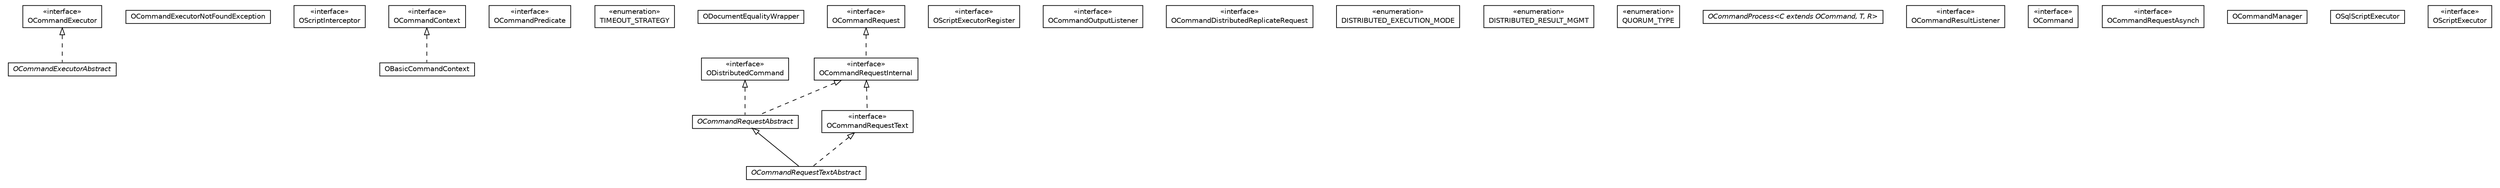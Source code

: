 #!/usr/local/bin/dot
#
# Class diagram 
# Generated by UMLGraph version R5_6-24-gf6e263 (http://www.umlgraph.org/)
#

digraph G {
	edge [fontname="Helvetica",fontsize=10,labelfontname="Helvetica",labelfontsize=10];
	node [fontname="Helvetica",fontsize=10,shape=plaintext];
	nodesep=0.25;
	ranksep=0.5;
	// com.orientechnologies.orient.core.command.OCommandExecutor
	c163363 [label=<<table title="com.orientechnologies.orient.core.command.OCommandExecutor" border="0" cellborder="1" cellspacing="0" cellpadding="2" port="p" href="./OCommandExecutor.html">
		<tr><td><table border="0" cellspacing="0" cellpadding="1">
<tr><td align="center" balign="center"> &#171;interface&#187; </td></tr>
<tr><td align="center" balign="center"> OCommandExecutor </td></tr>
		</table></td></tr>
		</table>>, URL="./OCommandExecutor.html", fontname="Helvetica", fontcolor="black", fontsize=10.0];
	// com.orientechnologies.orient.core.command.OCommandExecutorNotFoundException
	c163364 [label=<<table title="com.orientechnologies.orient.core.command.OCommandExecutorNotFoundException" border="0" cellborder="1" cellspacing="0" cellpadding="2" port="p" href="./OCommandExecutorNotFoundException.html">
		<tr><td><table border="0" cellspacing="0" cellpadding="1">
<tr><td align="center" balign="center"> OCommandExecutorNotFoundException </td></tr>
		</table></td></tr>
		</table>>, URL="./OCommandExecutorNotFoundException.html", fontname="Helvetica", fontcolor="black", fontsize=10.0];
	// com.orientechnologies.orient.core.command.OScriptInterceptor
	c163365 [label=<<table title="com.orientechnologies.orient.core.command.OScriptInterceptor" border="0" cellborder="1" cellspacing="0" cellpadding="2" port="p" href="./OScriptInterceptor.html">
		<tr><td><table border="0" cellspacing="0" cellpadding="1">
<tr><td align="center" balign="center"> &#171;interface&#187; </td></tr>
<tr><td align="center" balign="center"> OScriptInterceptor </td></tr>
		</table></td></tr>
		</table>>, URL="./OScriptInterceptor.html", fontname="Helvetica", fontcolor="black", fontsize=10.0];
	// com.orientechnologies.orient.core.command.OBasicCommandContext
	c163366 [label=<<table title="com.orientechnologies.orient.core.command.OBasicCommandContext" border="0" cellborder="1" cellspacing="0" cellpadding="2" port="p" href="./OBasicCommandContext.html">
		<tr><td><table border="0" cellspacing="0" cellpadding="1">
<tr><td align="center" balign="center"> OBasicCommandContext </td></tr>
		</table></td></tr>
		</table>>, URL="./OBasicCommandContext.html", fontname="Helvetica", fontcolor="black", fontsize=10.0];
	// com.orientechnologies.orient.core.command.OCommandPredicate
	c163367 [label=<<table title="com.orientechnologies.orient.core.command.OCommandPredicate" border="0" cellborder="1" cellspacing="0" cellpadding="2" port="p" href="./OCommandPredicate.html">
		<tr><td><table border="0" cellspacing="0" cellpadding="1">
<tr><td align="center" balign="center"> &#171;interface&#187; </td></tr>
<tr><td align="center" balign="center"> OCommandPredicate </td></tr>
		</table></td></tr>
		</table>>, URL="./OCommandPredicate.html", fontname="Helvetica", fontcolor="black", fontsize=10.0];
	// com.orientechnologies.orient.core.command.OCommandContext
	c163368 [label=<<table title="com.orientechnologies.orient.core.command.OCommandContext" border="0" cellborder="1" cellspacing="0" cellpadding="2" port="p" href="./OCommandContext.html">
		<tr><td><table border="0" cellspacing="0" cellpadding="1">
<tr><td align="center" balign="center"> &#171;interface&#187; </td></tr>
<tr><td align="center" balign="center"> OCommandContext </td></tr>
		</table></td></tr>
		</table>>, URL="./OCommandContext.html", fontname="Helvetica", fontcolor="black", fontsize=10.0];
	// com.orientechnologies.orient.core.command.OCommandContext.TIMEOUT_STRATEGY
	c163369 [label=<<table title="com.orientechnologies.orient.core.command.OCommandContext.TIMEOUT_STRATEGY" border="0" cellborder="1" cellspacing="0" cellpadding="2" port="p" href="./OCommandContext.TIMEOUT_STRATEGY.html">
		<tr><td><table border="0" cellspacing="0" cellpadding="1">
<tr><td align="center" balign="center"> &#171;enumeration&#187; </td></tr>
<tr><td align="center" balign="center"> TIMEOUT_STRATEGY </td></tr>
		</table></td></tr>
		</table>>, URL="./OCommandContext.TIMEOUT_STRATEGY.html", fontname="Helvetica", fontcolor="black", fontsize=10.0];
	// com.orientechnologies.orient.core.command.ODocumentEqualityWrapper
	c163370 [label=<<table title="com.orientechnologies.orient.core.command.ODocumentEqualityWrapper" border="0" cellborder="1" cellspacing="0" cellpadding="2" port="p" href="./ODocumentEqualityWrapper.html">
		<tr><td><table border="0" cellspacing="0" cellpadding="1">
<tr><td align="center" balign="center"> ODocumentEqualityWrapper </td></tr>
		</table></td></tr>
		</table>>, URL="./ODocumentEqualityWrapper.html", fontname="Helvetica", fontcolor="black", fontsize=10.0];
	// com.orientechnologies.orient.core.command.OCommandRequestInternal
	c163371 [label=<<table title="com.orientechnologies.orient.core.command.OCommandRequestInternal" border="0" cellborder="1" cellspacing="0" cellpadding="2" port="p" href="./OCommandRequestInternal.html">
		<tr><td><table border="0" cellspacing="0" cellpadding="1">
<tr><td align="center" balign="center"> &#171;interface&#187; </td></tr>
<tr><td align="center" balign="center"> OCommandRequestInternal </td></tr>
		</table></td></tr>
		</table>>, URL="./OCommandRequestInternal.html", fontname="Helvetica", fontcolor="black", fontsize=10.0];
	// com.orientechnologies.orient.core.command.OCommandRequestAbstract
	c163372 [label=<<table title="com.orientechnologies.orient.core.command.OCommandRequestAbstract" border="0" cellborder="1" cellspacing="0" cellpadding="2" port="p" href="./OCommandRequestAbstract.html">
		<tr><td><table border="0" cellspacing="0" cellpadding="1">
<tr><td align="center" balign="center"><font face="Helvetica-Oblique"> OCommandRequestAbstract </font></td></tr>
		</table></td></tr>
		</table>>, URL="./OCommandRequestAbstract.html", fontname="Helvetica", fontcolor="black", fontsize=10.0];
	// com.orientechnologies.orient.core.command.OScriptExecutorRegister
	c163373 [label=<<table title="com.orientechnologies.orient.core.command.OScriptExecutorRegister" border="0" cellborder="1" cellspacing="0" cellpadding="2" port="p" href="./OScriptExecutorRegister.html">
		<tr><td><table border="0" cellspacing="0" cellpadding="1">
<tr><td align="center" balign="center"> &#171;interface&#187; </td></tr>
<tr><td align="center" balign="center"> OScriptExecutorRegister </td></tr>
		</table></td></tr>
		</table>>, URL="./OScriptExecutorRegister.html", fontname="Helvetica", fontcolor="black", fontsize=10.0];
	// com.orientechnologies.orient.core.command.OCommandOutputListener
	c163374 [label=<<table title="com.orientechnologies.orient.core.command.OCommandOutputListener" border="0" cellborder="1" cellspacing="0" cellpadding="2" port="p" href="./OCommandOutputListener.html">
		<tr><td><table border="0" cellspacing="0" cellpadding="1">
<tr><td align="center" balign="center"> &#171;interface&#187; </td></tr>
<tr><td align="center" balign="center"> OCommandOutputListener </td></tr>
		</table></td></tr>
		</table>>, URL="./OCommandOutputListener.html", fontname="Helvetica", fontcolor="black", fontsize=10.0];
	// com.orientechnologies.orient.core.command.OCommandDistributedReplicateRequest
	c163375 [label=<<table title="com.orientechnologies.orient.core.command.OCommandDistributedReplicateRequest" border="0" cellborder="1" cellspacing="0" cellpadding="2" port="p" href="./OCommandDistributedReplicateRequest.html">
		<tr><td><table border="0" cellspacing="0" cellpadding="1">
<tr><td align="center" balign="center"> &#171;interface&#187; </td></tr>
<tr><td align="center" balign="center"> OCommandDistributedReplicateRequest </td></tr>
		</table></td></tr>
		</table>>, URL="./OCommandDistributedReplicateRequest.html", fontname="Helvetica", fontcolor="black", fontsize=10.0];
	// com.orientechnologies.orient.core.command.OCommandDistributedReplicateRequest.DISTRIBUTED_EXECUTION_MODE
	c163376 [label=<<table title="com.orientechnologies.orient.core.command.OCommandDistributedReplicateRequest.DISTRIBUTED_EXECUTION_MODE" border="0" cellborder="1" cellspacing="0" cellpadding="2" port="p" href="./OCommandDistributedReplicateRequest.DISTRIBUTED_EXECUTION_MODE.html">
		<tr><td><table border="0" cellspacing="0" cellpadding="1">
<tr><td align="center" balign="center"> &#171;enumeration&#187; </td></tr>
<tr><td align="center" balign="center"> DISTRIBUTED_EXECUTION_MODE </td></tr>
		</table></td></tr>
		</table>>, URL="./OCommandDistributedReplicateRequest.DISTRIBUTED_EXECUTION_MODE.html", fontname="Helvetica", fontcolor="black", fontsize=10.0];
	// com.orientechnologies.orient.core.command.OCommandDistributedReplicateRequest.DISTRIBUTED_RESULT_MGMT
	c163377 [label=<<table title="com.orientechnologies.orient.core.command.OCommandDistributedReplicateRequest.DISTRIBUTED_RESULT_MGMT" border="0" cellborder="1" cellspacing="0" cellpadding="2" port="p" href="./OCommandDistributedReplicateRequest.DISTRIBUTED_RESULT_MGMT.html">
		<tr><td><table border="0" cellspacing="0" cellpadding="1">
<tr><td align="center" balign="center"> &#171;enumeration&#187; </td></tr>
<tr><td align="center" balign="center"> DISTRIBUTED_RESULT_MGMT </td></tr>
		</table></td></tr>
		</table>>, URL="./OCommandDistributedReplicateRequest.DISTRIBUTED_RESULT_MGMT.html", fontname="Helvetica", fontcolor="black", fontsize=10.0];
	// com.orientechnologies.orient.core.command.OCommandDistributedReplicateRequest.QUORUM_TYPE
	c163378 [label=<<table title="com.orientechnologies.orient.core.command.OCommandDistributedReplicateRequest.QUORUM_TYPE" border="0" cellborder="1" cellspacing="0" cellpadding="2" port="p" href="./OCommandDistributedReplicateRequest.QUORUM_TYPE.html">
		<tr><td><table border="0" cellspacing="0" cellpadding="1">
<tr><td align="center" balign="center"> &#171;enumeration&#187; </td></tr>
<tr><td align="center" balign="center"> QUORUM_TYPE </td></tr>
		</table></td></tr>
		</table>>, URL="./OCommandDistributedReplicateRequest.QUORUM_TYPE.html", fontname="Helvetica", fontcolor="black", fontsize=10.0];
	// com.orientechnologies.orient.core.command.OCommandProcess<C extends com.orientechnologies.orient.core.command.OCommand, T, R>
	c163379 [label=<<table title="com.orientechnologies.orient.core.command.OCommandProcess" border="0" cellborder="1" cellspacing="0" cellpadding="2" port="p" href="./OCommandProcess.html">
		<tr><td><table border="0" cellspacing="0" cellpadding="1">
<tr><td align="center" balign="center"><font face="Helvetica-Oblique"> OCommandProcess&lt;C extends OCommand, T, R&gt; </font></td></tr>
		</table></td></tr>
		</table>>, URL="./OCommandProcess.html", fontname="Helvetica", fontcolor="black", fontsize=10.0];
	// com.orientechnologies.orient.core.command.OCommandRequestText
	c163380 [label=<<table title="com.orientechnologies.orient.core.command.OCommandRequestText" border="0" cellborder="1" cellspacing="0" cellpadding="2" port="p" href="./OCommandRequestText.html">
		<tr><td><table border="0" cellspacing="0" cellpadding="1">
<tr><td align="center" balign="center"> &#171;interface&#187; </td></tr>
<tr><td align="center" balign="center"> OCommandRequestText </td></tr>
		</table></td></tr>
		</table>>, URL="./OCommandRequestText.html", fontname="Helvetica", fontcolor="black", fontsize=10.0];
	// com.orientechnologies.orient.core.command.OCommandResultListener
	c163381 [label=<<table title="com.orientechnologies.orient.core.command.OCommandResultListener" border="0" cellborder="1" cellspacing="0" cellpadding="2" port="p" href="./OCommandResultListener.html">
		<tr><td><table border="0" cellspacing="0" cellpadding="1">
<tr><td align="center" balign="center"> &#171;interface&#187; </td></tr>
<tr><td align="center" balign="center"> OCommandResultListener </td></tr>
		</table></td></tr>
		</table>>, URL="./OCommandResultListener.html", fontname="Helvetica", fontcolor="black", fontsize=10.0];
	// com.orientechnologies.orient.core.command.OCommand
	c163382 [label=<<table title="com.orientechnologies.orient.core.command.OCommand" border="0" cellborder="1" cellspacing="0" cellpadding="2" port="p" href="./OCommand.html">
		<tr><td><table border="0" cellspacing="0" cellpadding="1">
<tr><td align="center" balign="center"> &#171;interface&#187; </td></tr>
<tr><td align="center" balign="center"> OCommand </td></tr>
		</table></td></tr>
		</table>>, URL="./OCommand.html", fontname="Helvetica", fontcolor="black", fontsize=10.0];
	// com.orientechnologies.orient.core.command.ODistributedCommand
	c163383 [label=<<table title="com.orientechnologies.orient.core.command.ODistributedCommand" border="0" cellborder="1" cellspacing="0" cellpadding="2" port="p" href="./ODistributedCommand.html">
		<tr><td><table border="0" cellspacing="0" cellpadding="1">
<tr><td align="center" balign="center"> &#171;interface&#187; </td></tr>
<tr><td align="center" balign="center"> ODistributedCommand </td></tr>
		</table></td></tr>
		</table>>, URL="./ODistributedCommand.html", fontname="Helvetica", fontcolor="black", fontsize=10.0];
	// com.orientechnologies.orient.core.command.OCommandRequestAsynch
	c163384 [label=<<table title="com.orientechnologies.orient.core.command.OCommandRequestAsynch" border="0" cellborder="1" cellspacing="0" cellpadding="2" port="p" href="./OCommandRequestAsynch.html">
		<tr><td><table border="0" cellspacing="0" cellpadding="1">
<tr><td align="center" balign="center"> &#171;interface&#187; </td></tr>
<tr><td align="center" balign="center"> OCommandRequestAsynch </td></tr>
		</table></td></tr>
		</table>>, URL="./OCommandRequestAsynch.html", fontname="Helvetica", fontcolor="black", fontsize=10.0];
	// com.orientechnologies.orient.core.command.OCommandManager
	c163385 [label=<<table title="com.orientechnologies.orient.core.command.OCommandManager" border="0" cellborder="1" cellspacing="0" cellpadding="2" port="p" href="./OCommandManager.html">
		<tr><td><table border="0" cellspacing="0" cellpadding="1">
<tr><td align="center" balign="center"> OCommandManager </td></tr>
		</table></td></tr>
		</table>>, URL="./OCommandManager.html", fontname="Helvetica", fontcolor="black", fontsize=10.0];
	// com.orientechnologies.orient.core.command.OCommandRequestTextAbstract
	c163386 [label=<<table title="com.orientechnologies.orient.core.command.OCommandRequestTextAbstract" border="0" cellborder="1" cellspacing="0" cellpadding="2" port="p" href="./OCommandRequestTextAbstract.html">
		<tr><td><table border="0" cellspacing="0" cellpadding="1">
<tr><td align="center" balign="center"><font face="Helvetica-Oblique"> OCommandRequestTextAbstract </font></td></tr>
		</table></td></tr>
		</table>>, URL="./OCommandRequestTextAbstract.html", fontname="Helvetica", fontcolor="black", fontsize=10.0];
	// com.orientechnologies.orient.core.command.OCommandRequest
	c163387 [label=<<table title="com.orientechnologies.orient.core.command.OCommandRequest" border="0" cellborder="1" cellspacing="0" cellpadding="2" port="p" href="./OCommandRequest.html">
		<tr><td><table border="0" cellspacing="0" cellpadding="1">
<tr><td align="center" balign="center"> &#171;interface&#187; </td></tr>
<tr><td align="center" balign="center"> OCommandRequest </td></tr>
		</table></td></tr>
		</table>>, URL="./OCommandRequest.html", fontname="Helvetica", fontcolor="black", fontsize=10.0];
	// com.orientechnologies.orient.core.command.OCommandExecutorAbstract
	c163388 [label=<<table title="com.orientechnologies.orient.core.command.OCommandExecutorAbstract" border="0" cellborder="1" cellspacing="0" cellpadding="2" port="p" href="./OCommandExecutorAbstract.html">
		<tr><td><table border="0" cellspacing="0" cellpadding="1">
<tr><td align="center" balign="center"><font face="Helvetica-Oblique"> OCommandExecutorAbstract </font></td></tr>
		</table></td></tr>
		</table>>, URL="./OCommandExecutorAbstract.html", fontname="Helvetica", fontcolor="black", fontsize=10.0];
	// com.orientechnologies.orient.core.command.OSqlScriptExecutor
	c163389 [label=<<table title="com.orientechnologies.orient.core.command.OSqlScriptExecutor" border="0" cellborder="1" cellspacing="0" cellpadding="2" port="p" href="./OSqlScriptExecutor.html">
		<tr><td><table border="0" cellspacing="0" cellpadding="1">
<tr><td align="center" balign="center"> OSqlScriptExecutor </td></tr>
		</table></td></tr>
		</table>>, URL="./OSqlScriptExecutor.html", fontname="Helvetica", fontcolor="black", fontsize=10.0];
	// com.orientechnologies.orient.core.command.OScriptExecutor
	c163390 [label=<<table title="com.orientechnologies.orient.core.command.OScriptExecutor" border="0" cellborder="1" cellspacing="0" cellpadding="2" port="p" href="./OScriptExecutor.html">
		<tr><td><table border="0" cellspacing="0" cellpadding="1">
<tr><td align="center" balign="center"> &#171;interface&#187; </td></tr>
<tr><td align="center" balign="center"> OScriptExecutor </td></tr>
		</table></td></tr>
		</table>>, URL="./OScriptExecutor.html", fontname="Helvetica", fontcolor="black", fontsize=10.0];
	//com.orientechnologies.orient.core.command.OBasicCommandContext implements com.orientechnologies.orient.core.command.OCommandContext
	c163368:p -> c163366:p [dir=back,arrowtail=empty,style=dashed];
	//com.orientechnologies.orient.core.command.OCommandRequestInternal implements com.orientechnologies.orient.core.command.OCommandRequest
	c163387:p -> c163371:p [dir=back,arrowtail=empty,style=dashed];
	//com.orientechnologies.orient.core.command.OCommandRequestAbstract implements com.orientechnologies.orient.core.command.OCommandRequestInternal
	c163371:p -> c163372:p [dir=back,arrowtail=empty,style=dashed];
	//com.orientechnologies.orient.core.command.OCommandRequestAbstract implements com.orientechnologies.orient.core.command.ODistributedCommand
	c163383:p -> c163372:p [dir=back,arrowtail=empty,style=dashed];
	//com.orientechnologies.orient.core.command.OCommandRequestText implements com.orientechnologies.orient.core.command.OCommandRequestInternal
	c163371:p -> c163380:p [dir=back,arrowtail=empty,style=dashed];
	//com.orientechnologies.orient.core.command.OCommandRequestTextAbstract extends com.orientechnologies.orient.core.command.OCommandRequestAbstract
	c163372:p -> c163386:p [dir=back,arrowtail=empty];
	//com.orientechnologies.orient.core.command.OCommandRequestTextAbstract implements com.orientechnologies.orient.core.command.OCommandRequestText
	c163380:p -> c163386:p [dir=back,arrowtail=empty,style=dashed];
	//com.orientechnologies.orient.core.command.OCommandExecutorAbstract implements com.orientechnologies.orient.core.command.OCommandExecutor
	c163363:p -> c163388:p [dir=back,arrowtail=empty,style=dashed];
}

